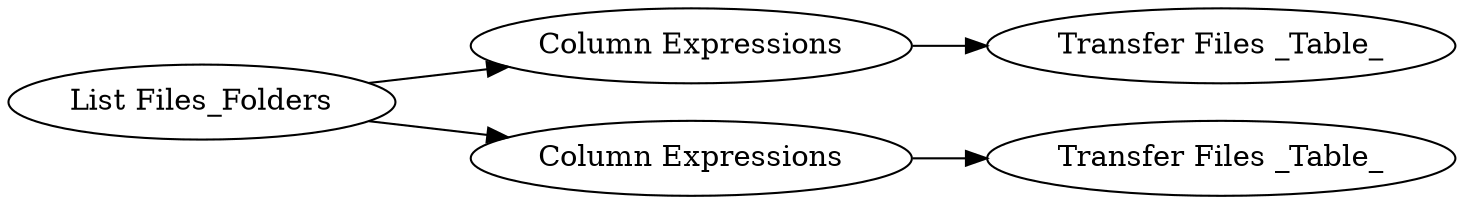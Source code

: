 digraph {
	9 -> 10
	8 -> 7
	1 -> 8
	1 -> 9
	1 [label="List Files_Folders"]
	7 [label="Transfer Files _Table_"]
	9 [label="Column Expressions"]
	8 [label="Column Expressions"]
	10 [label="Transfer Files _Table_"]
	rankdir=LR
}

